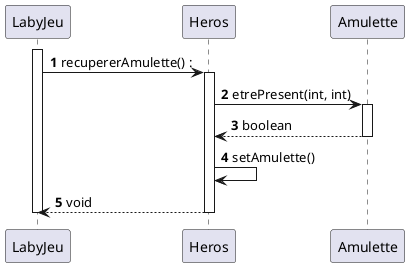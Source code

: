 @startuml
'https://plantuml.com/sequence-diagram

autonumber

Participant "LabyJeu" as labyjeu
Participant "Heros" as heros
Participant "Amulette" as amulette

activate labyjeu
labyjeu ->  heros : recupererAmulette() :

activate heros
heros -> amulette : etrePresent(int, int)

activate amulette
heros <-- amulette : boolean
deactivate amulette
heros -> heros : setAmulette()

labyjeu <-- heros : void

deactivate heros
deactivate labyjeu

@enduml